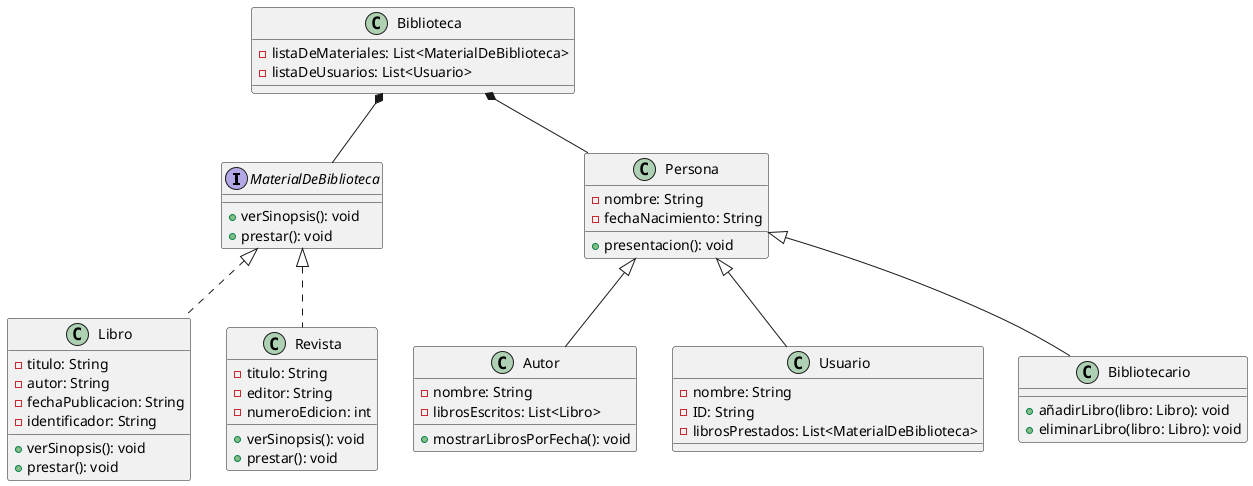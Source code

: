 @startuml actor

interface MaterialDeBiblioteca {
    +verSinopsis(): void
    +prestar(): void
}

class Libro implements MaterialDeBiblioteca {
    - titulo: String
    - autor: String
    - fechaPublicacion: String
    - identificador: String
    +verSinopsis(): void
    +prestar(): void
}

class Revista implements MaterialDeBiblioteca{
    - titulo: String
    - editor: String
    - numeroEdicion: int
    +verSinopsis(): void
    +prestar(): void
}

class Persona {
    - nombre: String
    - fechaNacimiento: String
    +presentacion(): void
}

class Autor {
    - nombre: String
    - librosEscritos: List<Libro>
    +mostrarLibrosPorFecha(): void
}

class Usuario {
    - nombre: String
    - ID: String
    - librosPrestados: List<MaterialDeBiblioteca>
}

class Bibliotecario {
    +añadirLibro(libro: Libro): void
    +eliminarLibro(libro: Libro): void
}

class Biblioteca {
    - listaDeMateriales: List<MaterialDeBiblioteca>
    - listaDeUsuarios: List<Usuario>
}


Persona <|-- Usuario
Persona <|-- Autor
Persona <|--Bibliotecario

Biblioteca *--  MaterialDeBiblioteca
Biblioteca *--  Persona

@enduml
